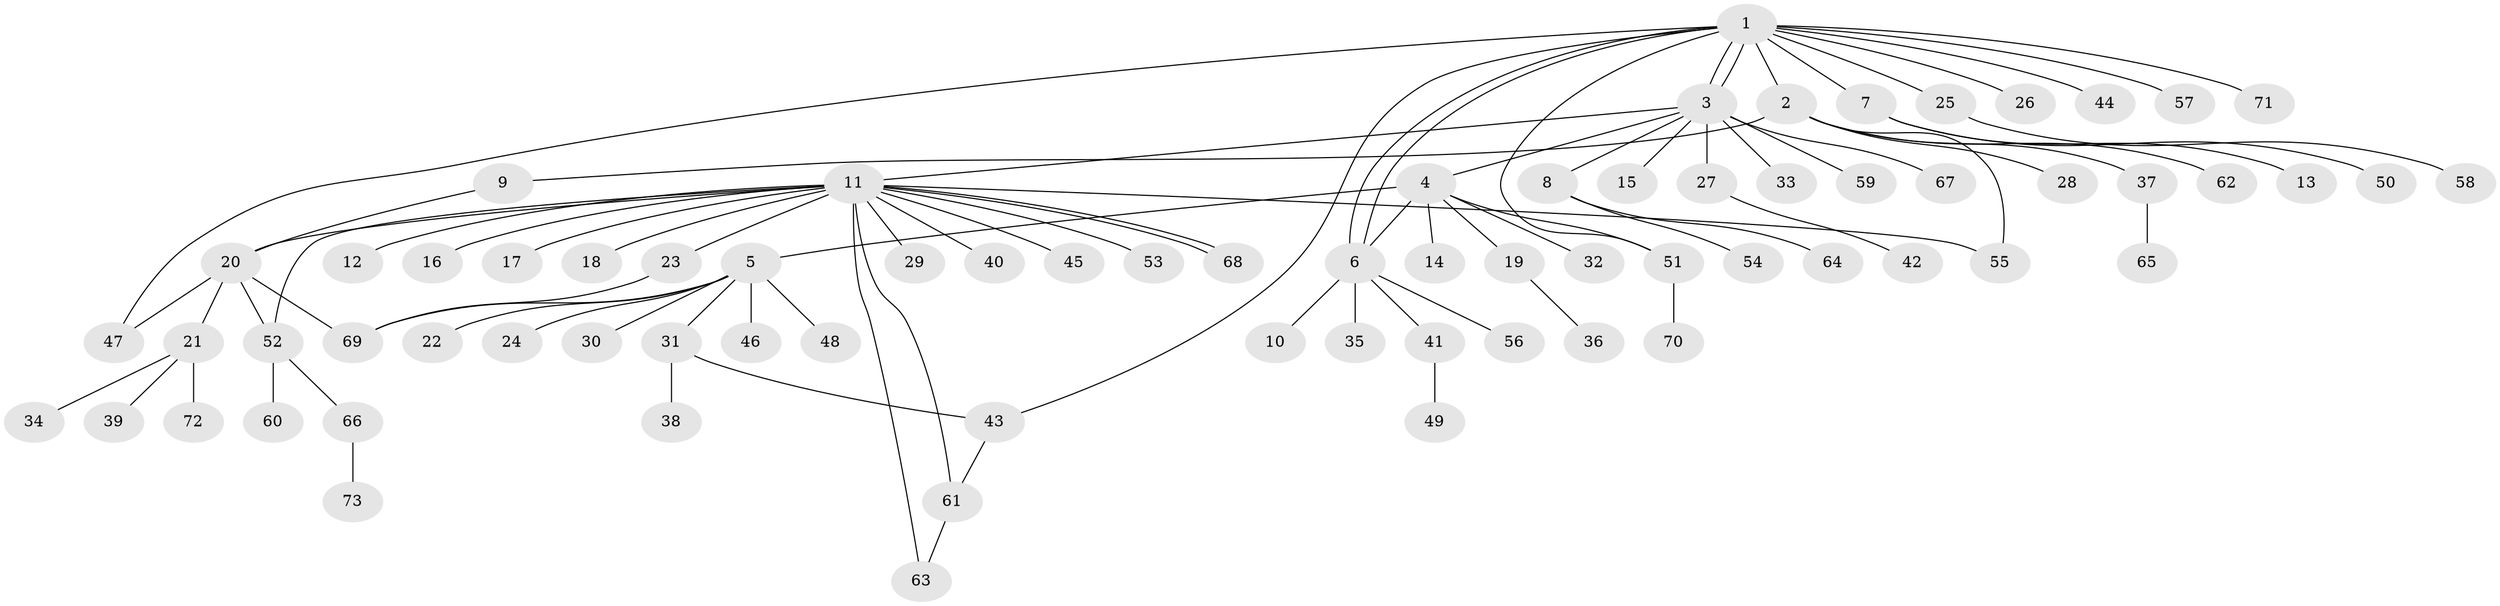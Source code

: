 // coarse degree distribution, {24: 0.0196078431372549, 2: 0.13725490196078433, 1: 0.7647058823529411, 3: 0.0196078431372549, 6: 0.0196078431372549, 12: 0.0392156862745098}
// Generated by graph-tools (version 1.1) at 2025/51/03/04/25 21:51:26]
// undirected, 73 vertices, 86 edges
graph export_dot {
graph [start="1"]
  node [color=gray90,style=filled];
  1;
  2;
  3;
  4;
  5;
  6;
  7;
  8;
  9;
  10;
  11;
  12;
  13;
  14;
  15;
  16;
  17;
  18;
  19;
  20;
  21;
  22;
  23;
  24;
  25;
  26;
  27;
  28;
  29;
  30;
  31;
  32;
  33;
  34;
  35;
  36;
  37;
  38;
  39;
  40;
  41;
  42;
  43;
  44;
  45;
  46;
  47;
  48;
  49;
  50;
  51;
  52;
  53;
  54;
  55;
  56;
  57;
  58;
  59;
  60;
  61;
  62;
  63;
  64;
  65;
  66;
  67;
  68;
  69;
  70;
  71;
  72;
  73;
  1 -- 2;
  1 -- 3;
  1 -- 3;
  1 -- 6;
  1 -- 6;
  1 -- 7;
  1 -- 25;
  1 -- 26;
  1 -- 43;
  1 -- 44;
  1 -- 47;
  1 -- 51;
  1 -- 57;
  1 -- 71;
  2 -- 9;
  2 -- 28;
  2 -- 37;
  2 -- 55;
  2 -- 62;
  3 -- 4;
  3 -- 8;
  3 -- 11;
  3 -- 15;
  3 -- 27;
  3 -- 33;
  3 -- 59;
  3 -- 67;
  4 -- 5;
  4 -- 6;
  4 -- 14;
  4 -- 19;
  4 -- 32;
  4 -- 51;
  5 -- 22;
  5 -- 24;
  5 -- 30;
  5 -- 31;
  5 -- 46;
  5 -- 48;
  5 -- 69;
  6 -- 10;
  6 -- 35;
  6 -- 41;
  6 -- 56;
  7 -- 13;
  7 -- 50;
  8 -- 54;
  8 -- 64;
  9 -- 20;
  11 -- 12;
  11 -- 16;
  11 -- 17;
  11 -- 18;
  11 -- 20;
  11 -- 23;
  11 -- 29;
  11 -- 40;
  11 -- 45;
  11 -- 52;
  11 -- 53;
  11 -- 55;
  11 -- 61;
  11 -- 63;
  11 -- 68;
  11 -- 68;
  19 -- 36;
  20 -- 21;
  20 -- 47;
  20 -- 52;
  20 -- 69;
  21 -- 34;
  21 -- 39;
  21 -- 72;
  23 -- 69;
  25 -- 58;
  27 -- 42;
  31 -- 38;
  31 -- 43;
  37 -- 65;
  41 -- 49;
  43 -- 61;
  51 -- 70;
  52 -- 60;
  52 -- 66;
  61 -- 63;
  66 -- 73;
}
